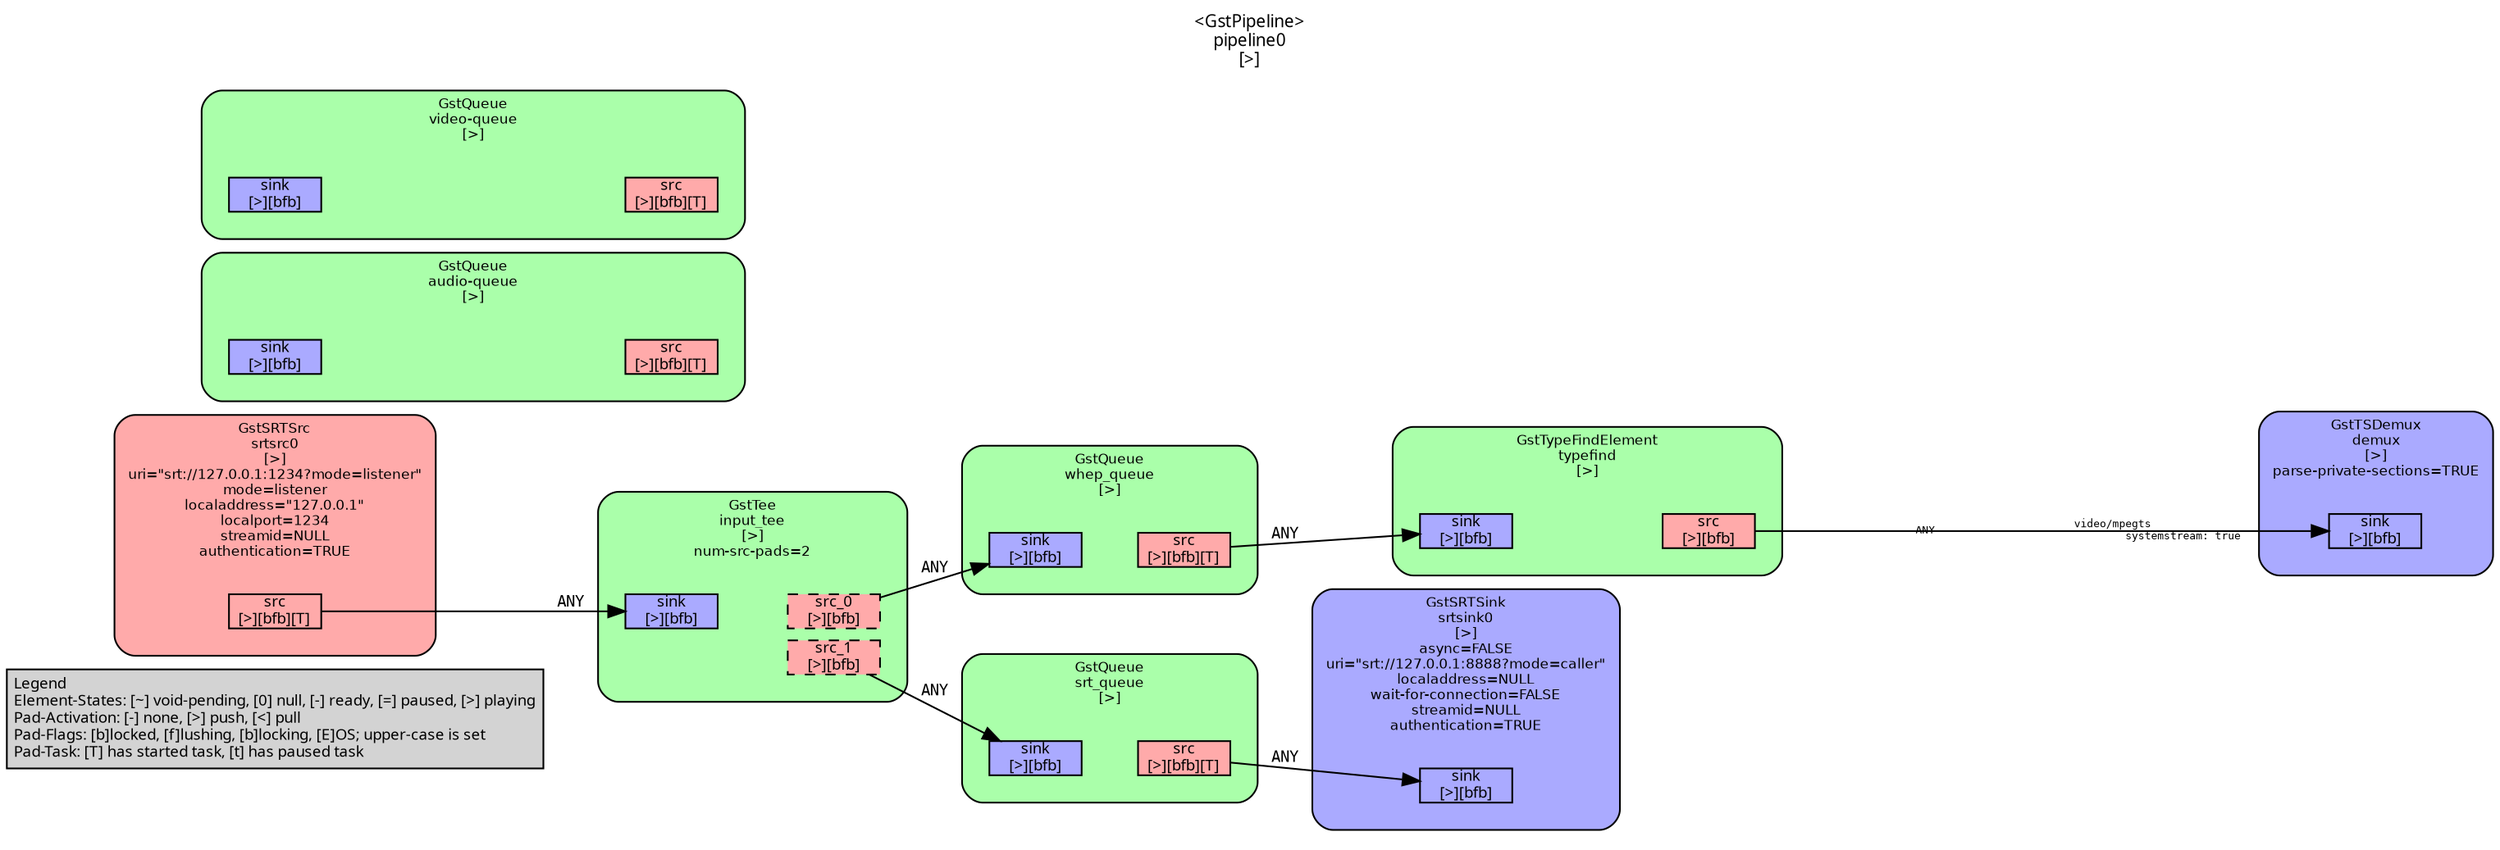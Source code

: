 digraph pipeline {
  rankdir=LR;
  fontname="sans";
  fontsize="10";
  labelloc=t;
  nodesep=.1;
  ranksep=.2;
  label="<GstPipeline>\npipeline0\n[>]";
  node [style="filled,rounded", shape=box, fontsize="9", fontname="sans", margin="0.0,0.0"];
  edge [labelfontsize="6", fontsize="9", fontname="monospace"];
  
  legend [
    pos="0,0!",
    margin="0.05,0.05",
    style="filled",
    label="Legend\lElement-States: [~] void-pending, [0] null, [-] ready, [=] paused, [>] playing\lPad-Activation: [-] none, [>] push, [<] pull\lPad-Flags: [b]locked, [f]lushing, [b]locking, [E]OS; upper-case is set\lPad-Task: [T] has started task, [t] has paused task\l",
  ];
  subgraph cluster_srtsink0_0x145834300 {
    fontname="Bitstream Vera Sans";
    fontsize="8";
    style="filled,rounded";
    color=black;
    label="GstSRTSink\nsrtsink0\n[>]\nasync=FALSE\nuri=\"srt://127.0.0.1:8888?mode=caller\"\nlocaladdress=NULL\nwait-for-connection=FALSE\nstreamid=NULL\nauthentication=TRUE";
    subgraph cluster_srtsink0_0x145834300_sink {
      label="";
      style="invis";
      srtsink0_0x145834300_sink_0x14582a100 [color=black, fillcolor="#aaaaff", label="sink\n[>][bfb]", height="0.2", style="filled,solid"];
    }

    fillcolor="#aaaaff";
  }

  subgraph cluster_audio_queue_0x14581cac0 {
    fontname="Bitstream Vera Sans";
    fontsize="8";
    style="filled,rounded";
    color=black;
    label="GstQueue\naudio-queue\n[>]";
    subgraph cluster_audio_queue_0x14581cac0_sink {
      label="";
      style="invis";
      audio_queue_0x14581cac0_sink_0x1451536c0 [color=black, fillcolor="#aaaaff", label="sink\n[>][bfb]", height="0.2", style="filled,solid"];
    }

    subgraph cluster_audio_queue_0x14581cac0_src {
      label="";
      style="invis";
      audio_queue_0x14581cac0_src_0x145153910 [color=black, fillcolor="#ffaaaa", label="src\n[>][bfb][T]", height="0.2", style="filled,solid"];
    }

    audio_queue_0x14581cac0_sink_0x1451536c0 -> audio_queue_0x14581cac0_src_0x145153910 [style="invis"];
    fillcolor="#aaffaa";
  }

  subgraph cluster_video_queue_0x14581c7c0 {
    fontname="Bitstream Vera Sans";
    fontsize="8";
    style="filled,rounded";
    color=black;
    label="GstQueue\nvideo-queue\n[>]";
    subgraph cluster_video_queue_0x14581c7c0_sink {
      label="";
      style="invis";
      video_queue_0x14581c7c0_sink_0x145153220 [color=black, fillcolor="#aaaaff", label="sink\n[>][bfb]", height="0.2", style="filled,solid"];
    }

    subgraph cluster_video_queue_0x14581c7c0_src {
      label="";
      style="invis";
      video_queue_0x14581c7c0_src_0x145153470 [color=black, fillcolor="#ffaaaa", label="src\n[>][bfb][T]", height="0.2", style="filled,solid"];
    }

    video_queue_0x14581c7c0_sink_0x145153220 -> video_queue_0x14581c7c0_src_0x145153470 [style="invis"];
    fillcolor="#aaffaa";
  }

  subgraph cluster_demux_0x14581c4c0 {
    fontname="Bitstream Vera Sans";
    fontsize="8";
    style="filled,rounded";
    color=black;
    label="GstTSDemux\ndemux\n[>]\nparse-private-sections=TRUE";
    subgraph cluster_demux_0x14581c4c0_sink {
      label="";
      style="invis";
      demux_0x14581c4c0_sink_0x145152fd0 [color=black, fillcolor="#aaaaff", label="sink\n[>][bfb]", height="0.2", style="filled,solid"];
    }

    fillcolor="#aaaaff";
  }

  subgraph cluster_typefind_0x145821020 {
    fontname="Bitstream Vera Sans";
    fontsize="8";
    style="filled,rounded";
    color=black;
    label="GstTypeFindElement\ntypefind\n[>]";
    subgraph cluster_typefind_0x145821020_sink {
      label="";
      style="invis";
      typefind_0x145821020_sink_0x145152b30 [color=black, fillcolor="#aaaaff", label="sink\n[>][bfb]", height="0.2", style="filled,solid"];
    }

    subgraph cluster_typefind_0x145821020_src {
      label="";
      style="invis";
      typefind_0x145821020_src_0x145152d80 [color=black, fillcolor="#ffaaaa", label="src\n[>][bfb]", height="0.2", style="filled,solid"];
    }

    typefind_0x145821020_sink_0x145152b30 -> typefind_0x145821020_src_0x145152d80 [style="invis"];
    fillcolor="#aaffaa";
  }

  typefind_0x145821020_src_0x145152d80 -> demux_0x14581c4c0_sink_0x145152fd0 [labeldistance="10", labelangle="0", label="                                                  ", taillabel="ANY", headlabel="video/mpegts\l        systemstream: true\l"]
  subgraph cluster_srt_queue_0x14581cdc0 {
    fontname="Bitstream Vera Sans";
    fontsize="8";
    style="filled,rounded";
    color=black;
    label="GstQueue\nsrt_queue\n[>]";
    subgraph cluster_srt_queue_0x14581cdc0_sink {
      label="";
      style="invis";
      srt_queue_0x14581cdc0_sink_0x145153b60 [color=black, fillcolor="#aaaaff", label="sink\n[>][bfb]", height="0.2", style="filled,solid"];
    }

    subgraph cluster_srt_queue_0x14581cdc0_src {
      label="";
      style="invis";
      srt_queue_0x14581cdc0_src_0x145153db0 [color=black, fillcolor="#ffaaaa", label="src\n[>][bfb][T]", height="0.2", style="filled,solid"];
    }

    srt_queue_0x14581cdc0_sink_0x145153b60 -> srt_queue_0x14581cdc0_src_0x145153db0 [style="invis"];
    fillcolor="#aaffaa";
  }

  srt_queue_0x14581cdc0_src_0x145153db0 -> srtsink0_0x145834300_sink_0x14582a100 [label="ANY"]
  subgraph cluster_whep_queue_0x14581c1c0 {
    fontname="Bitstream Vera Sans";
    fontsize="8";
    style="filled,rounded";
    color=black;
    label="GstQueue\nwhep_queue\n[>]";
    subgraph cluster_whep_queue_0x14581c1c0_sink {
      label="";
      style="invis";
      whep_queue_0x14581c1c0_sink_0x145152690 [color=black, fillcolor="#aaaaff", label="sink\n[>][bfb]", height="0.2", style="filled,solid"];
    }

    subgraph cluster_whep_queue_0x14581c1c0_src {
      label="";
      style="invis";
      whep_queue_0x14581c1c0_src_0x1451528e0 [color=black, fillcolor="#ffaaaa", label="src\n[>][bfb][T]", height="0.2", style="filled,solid"];
    }

    whep_queue_0x14581c1c0_sink_0x145152690 -> whep_queue_0x14581c1c0_src_0x1451528e0 [style="invis"];
    fillcolor="#aaffaa";
  }

  whep_queue_0x14581c1c0_src_0x1451528e0 -> typefind_0x145821020_sink_0x145152b30 [label="ANY"]
  subgraph cluster_input_tee_0x145811000 {
    fontname="Bitstream Vera Sans";
    fontsize="8";
    style="filled,rounded";
    color=black;
    label="GstTee\ninput_tee\n[>]\nnum-src-pads=2";
    subgraph cluster_input_tee_0x145811000_sink {
      label="";
      style="invis";
      input_tee_0x145811000_sink_0x145152440 [color=black, fillcolor="#aaaaff", label="sink\n[>][bfb]", height="0.2", style="filled,solid"];
    }

    subgraph cluster_input_tee_0x145811000_src {
      label="";
      style="invis";
      input_tee_0x145811000_src_0_0x14514e0d0 [color=black, fillcolor="#ffaaaa", label="src_0\n[>][bfb]", height="0.2", style="filled,dashed"];
      input_tee_0x145811000_src_1_0x14514e330 [color=black, fillcolor="#ffaaaa", label="src_1\n[>][bfb]", height="0.2", style="filled,dashed"];
    }

    input_tee_0x145811000_sink_0x145152440 -> input_tee_0x145811000_src_0_0x14514e0d0 [style="invis"];
    fillcolor="#aaffaa";
  }

  input_tee_0x145811000_src_0_0x14514e0d0 -> whep_queue_0x14581c1c0_sink_0x145152690 [label="ANY"]
  input_tee_0x145811000_src_1_0x14514e330 -> srt_queue_0x14581cdc0_sink_0x145153b60 [label="ANY"]
  subgraph cluster_srtsrc0_0x14514c1e0 {
    fontname="Bitstream Vera Sans";
    fontsize="8";
    style="filled,rounded";
    color=black;
    label="GstSRTSrc\nsrtsrc0\n[>]\nuri=\"srt://127.0.0.1:1234?mode=listener\"\nmode=listener\nlocaladdress=\"127.0.0.1\"\nlocalport=1234\nstreamid=NULL\nauthentication=TRUE";
    subgraph cluster_srtsrc0_0x14514c1e0_src {
      label="";
      style="invis";
      srtsrc0_0x14514c1e0_src_0x1451521f0 [color=black, fillcolor="#ffaaaa", label="src\n[>][bfb][T]", height="0.2", style="filled,solid"];
    }

    fillcolor="#ffaaaa";
  }

  srtsrc0_0x14514c1e0_src_0x1451521f0 -> input_tee_0x145811000_sink_0x145152440 [label="ANY"]
}
